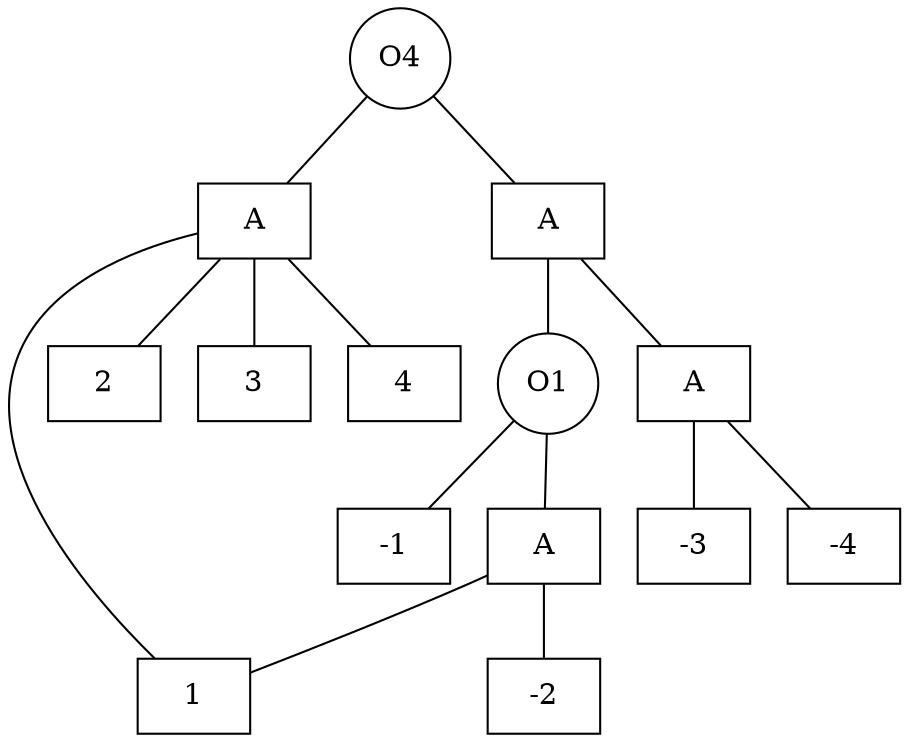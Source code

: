 graph "obdd"{
"1" [label="1", shape=box];
"2" [label="2", shape=box];
"3" [label="3", shape=box];
"4" [label="4", shape=box];
"5" [label="A", shape=box];
"5" -- "4";
"5" -- "3";
"5" -- "2";
"5" -- "1";
"6" [label="-1", shape=box];
"7" [label="-2", shape=box];
"8" [label="A", shape=box];
"8" -- "7";
"8" -- "1";
"9" [label="O1", shape=circle];
"9" -- "8";
"9" -- "6";
"10" [label="-3", shape=box];
"11" [label="-4", shape=box];
"12" [label="A", shape=box];
"12" -- "11";
"12" -- "10";
"13" [label="A", shape=box];
"13" -- "12";
"13" -- "9";
"14" [label="O4", shape=circle];
"14" -- "13";
"14" -- "5";
}
